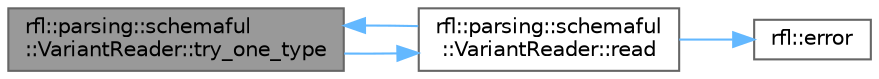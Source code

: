 digraph "rfl::parsing::schemaful::VariantReader::try_one_type"
{
 // LATEX_PDF_SIZE
  bgcolor="transparent";
  edge [fontname=Helvetica,fontsize=10,labelfontname=Helvetica,labelfontsize=10];
  node [fontname=Helvetica,fontsize=10,shape=box,height=0.2,width=0.4];
  rankdir="LR";
  Node1 [id="Node000001",label="rfl::parsing::schemaful\l::VariantReader::try_one_type",height=0.2,width=0.4,color="gray40", fillcolor="grey60", style="filled", fontcolor="black",tooltip=" "];
  Node1 -> Node2 [id="edge1_Node000001_Node000002",color="steelblue1",style="solid",tooltip=" "];
  Node2 [id="Node000002",label="rfl::parsing::schemaful\l::VariantReader::read",height=0.2,width=0.4,color="grey40", fillcolor="white", style="filled",URL="$classrfl_1_1parsing_1_1schemaful_1_1_variant_reader.html#ad41d906a936bc8ae3a0dbd3bbc63d359",tooltip=" "];
  Node2 -> Node3 [id="edge2_Node000002_Node000003",color="steelblue1",style="solid",tooltip=" "];
  Node3 [id="Node000003",label="rfl::error",height=0.2,width=0.4,color="grey40", fillcolor="white", style="filled",URL="$namespacerfl.html#a6625864c6c297dfdc3d3c3ee3181dd8c",tooltip="Shorthand for unexpected error."];
  Node2 -> Node1 [id="edge3_Node000002_Node000001",color="steelblue1",style="solid",tooltip=" "];
}
